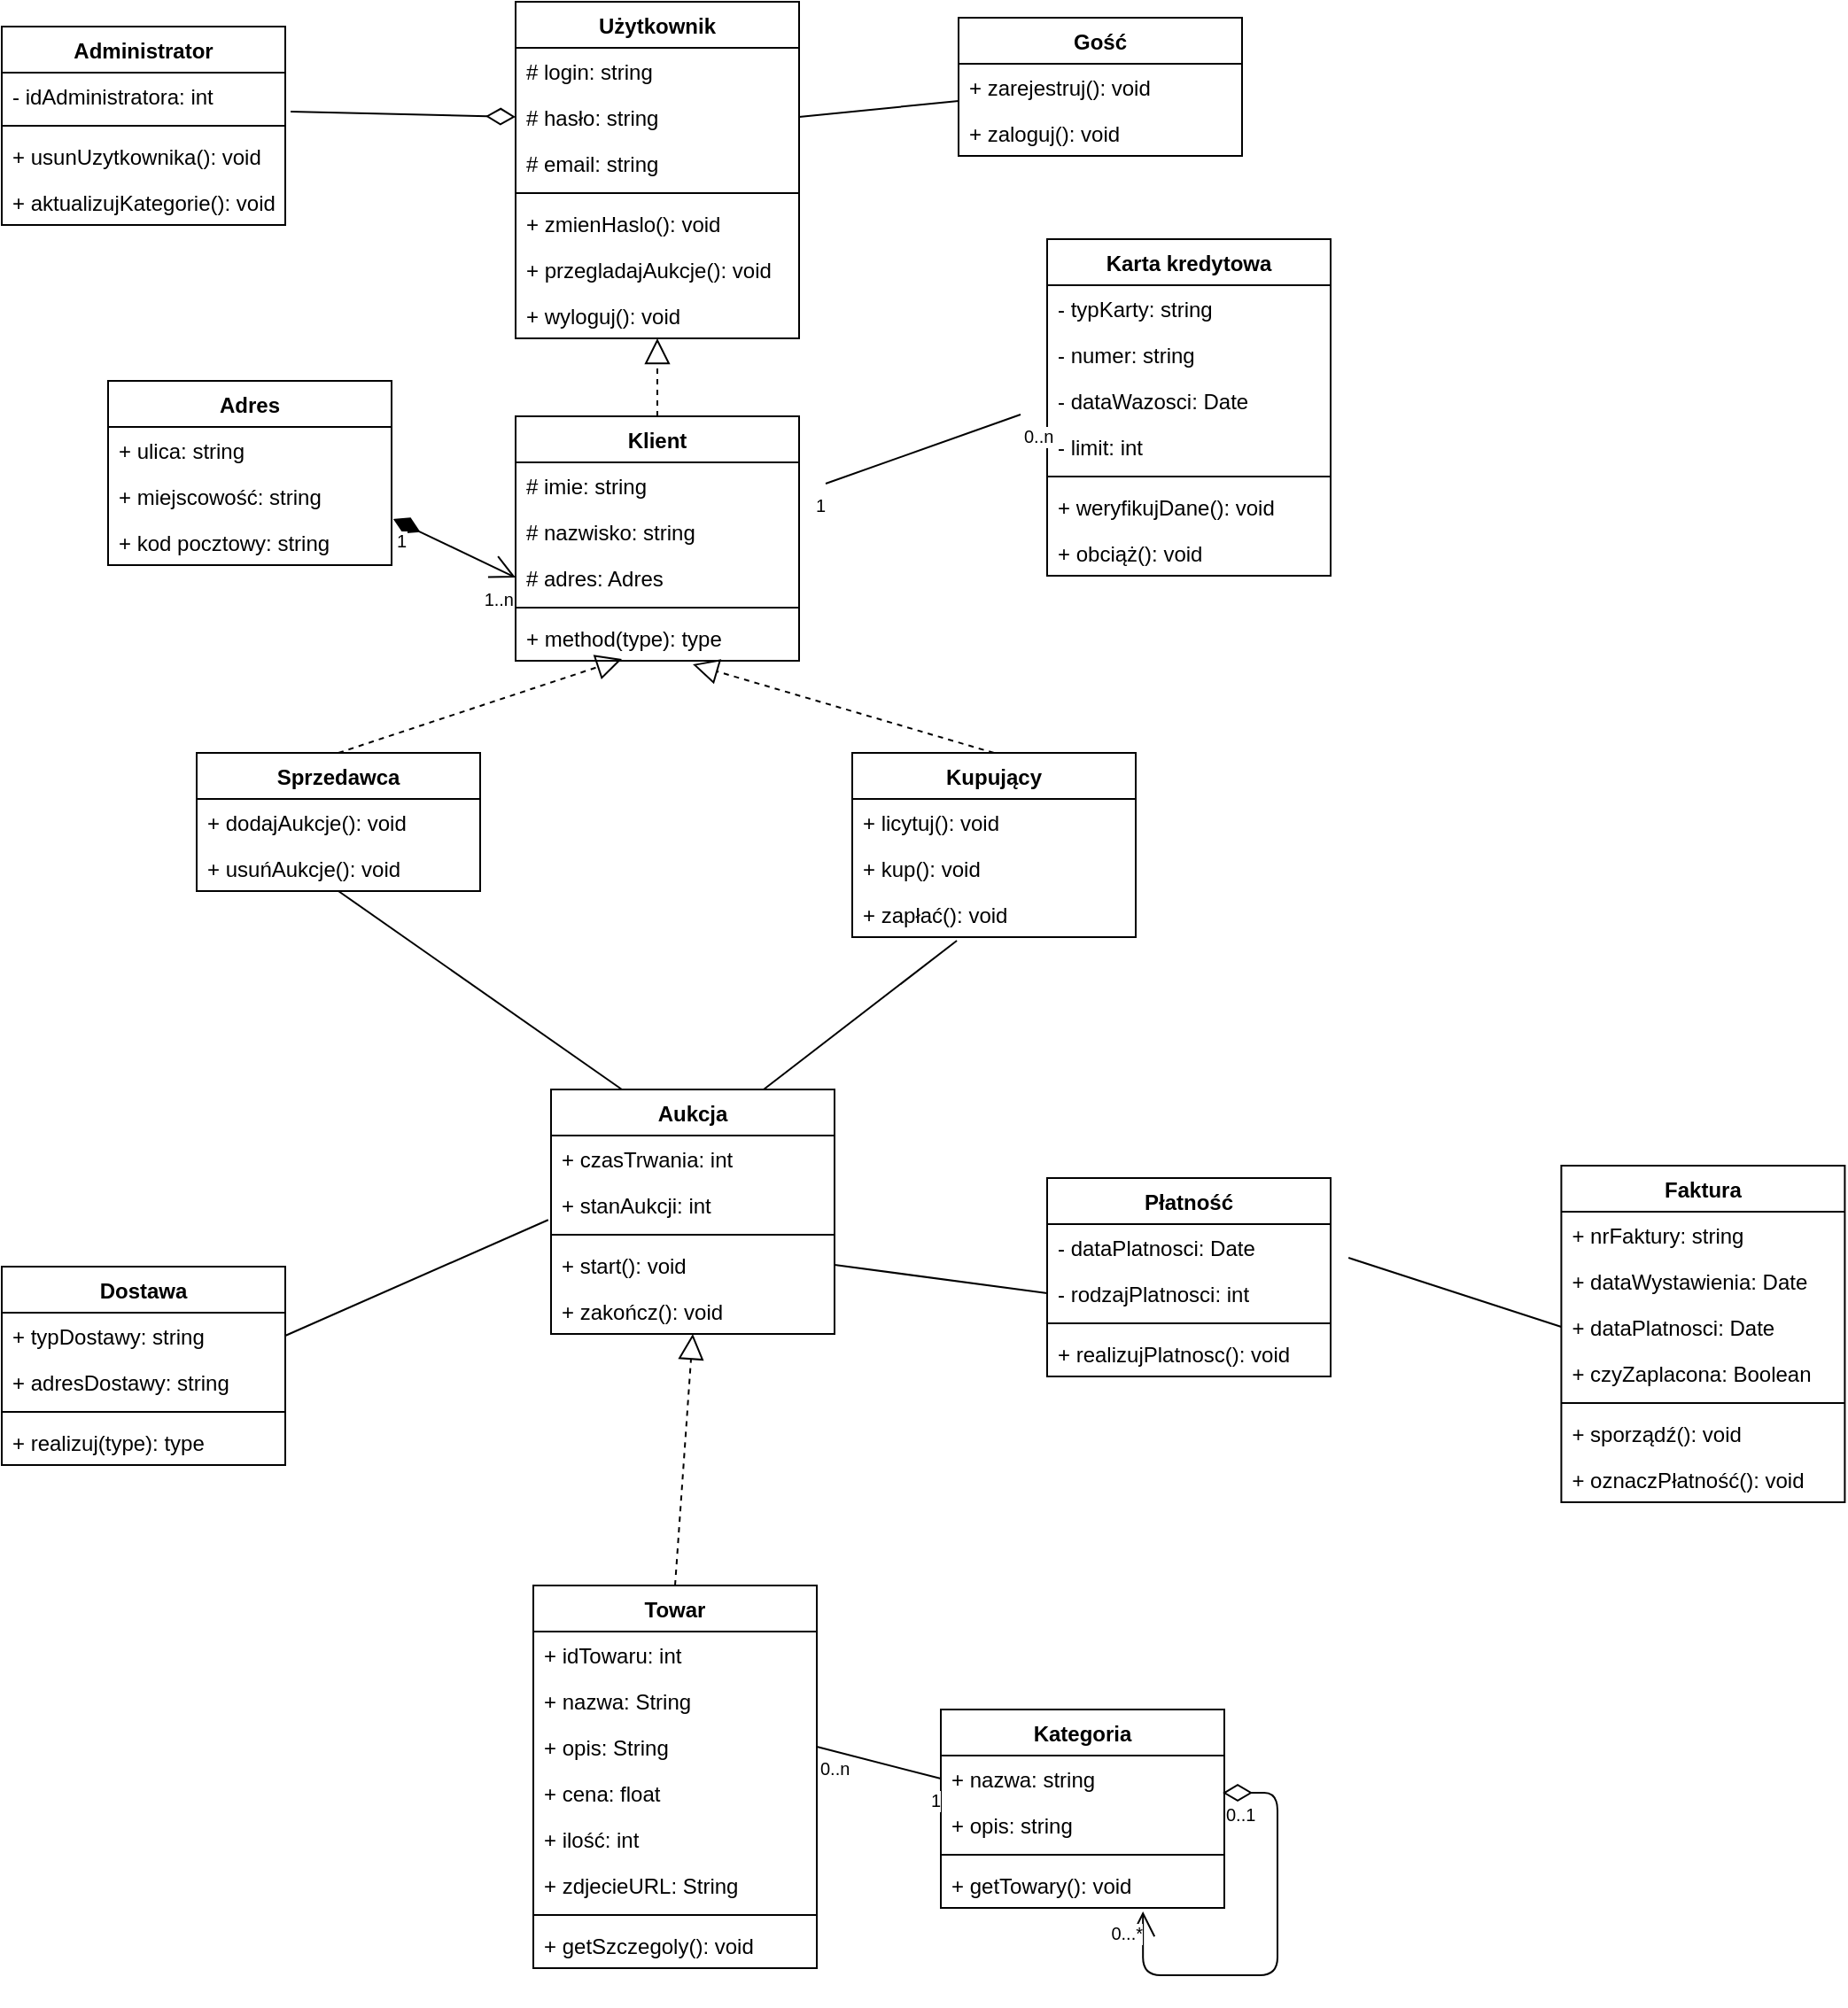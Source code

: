 <mxfile version="12.1.3" type="github" pages="1">
  <diagram name="Page-1" id="c4acf3e9-155e-7222-9cf6-157b1a14988f">
    <mxGraphModel dx="1024" dy="575" grid="1" gridSize="10" guides="1" tooltips="1" connect="1" arrows="1" fold="1" page="1" pageScale="1" pageWidth="850" pageHeight="1100" background="#ffffff" math="0" shadow="0">
      <root>
        <mxCell id="0"/>
        <mxCell id="1" parent="0"/>
        <mxCell id="OdX9hXqS-RiyLQQksaOV-4" value="Użytkownik" style="swimlane;fontStyle=1;align=center;verticalAlign=top;childLayout=stackLayout;horizontal=1;startSize=26;horizontalStack=0;resizeParent=1;resizeParentMax=0;resizeLast=0;collapsible=1;marginBottom=0;" parent="1" vertex="1">
          <mxGeometry x="350" y="16" width="160" height="190" as="geometry"/>
        </mxCell>
        <mxCell id="OdX9hXqS-RiyLQQksaOV-5" value="# login: string&#xa;" style="text;strokeColor=none;fillColor=none;align=left;verticalAlign=top;spacingLeft=4;spacingRight=4;overflow=hidden;rotatable=0;points=[[0,0.5],[1,0.5]];portConstraint=eastwest;" parent="OdX9hXqS-RiyLQQksaOV-4" vertex="1">
          <mxGeometry y="26" width="160" height="26" as="geometry"/>
        </mxCell>
        <mxCell id="OdX9hXqS-RiyLQQksaOV-9" value="# hasło: string&#xa;" style="text;strokeColor=none;fillColor=none;align=left;verticalAlign=top;spacingLeft=4;spacingRight=4;overflow=hidden;rotatable=0;points=[[0,0.5],[1,0.5]];portConstraint=eastwest;" parent="OdX9hXqS-RiyLQQksaOV-4" vertex="1">
          <mxGeometry y="52" width="160" height="26" as="geometry"/>
        </mxCell>
        <mxCell id="OdX9hXqS-RiyLQQksaOV-10" value="# email: string&#xa;" style="text;strokeColor=none;fillColor=none;align=left;verticalAlign=top;spacingLeft=4;spacingRight=4;overflow=hidden;rotatable=0;points=[[0,0.5],[1,0.5]];portConstraint=eastwest;" parent="OdX9hXqS-RiyLQQksaOV-4" vertex="1">
          <mxGeometry y="78" width="160" height="26" as="geometry"/>
        </mxCell>
        <mxCell id="OdX9hXqS-RiyLQQksaOV-6" value="" style="line;strokeWidth=1;fillColor=none;align=left;verticalAlign=middle;spacingTop=-1;spacingLeft=3;spacingRight=3;rotatable=0;labelPosition=right;points=[];portConstraint=eastwest;" parent="OdX9hXqS-RiyLQQksaOV-4" vertex="1">
          <mxGeometry y="104" width="160" height="8" as="geometry"/>
        </mxCell>
        <mxCell id="OdX9hXqS-RiyLQQksaOV-7" value="+ zmienHaslo(): void" style="text;strokeColor=none;fillColor=none;align=left;verticalAlign=top;spacingLeft=4;spacingRight=4;overflow=hidden;rotatable=0;points=[[0,0.5],[1,0.5]];portConstraint=eastwest;" parent="OdX9hXqS-RiyLQQksaOV-4" vertex="1">
          <mxGeometry y="112" width="160" height="26" as="geometry"/>
        </mxCell>
        <mxCell id="SAYPnjNzp63IuCQWjsaV-10" value="+ przegladajAukcje(): void" style="text;strokeColor=none;fillColor=none;align=left;verticalAlign=top;spacingLeft=4;spacingRight=4;overflow=hidden;rotatable=0;points=[[0,0.5],[1,0.5]];portConstraint=eastwest;" vertex="1" parent="OdX9hXqS-RiyLQQksaOV-4">
          <mxGeometry y="138" width="160" height="26" as="geometry"/>
        </mxCell>
        <mxCell id="OdX9hXqS-RiyLQQksaOV-8" value="+ wyloguj(): void" style="text;strokeColor=none;fillColor=none;align=left;verticalAlign=top;spacingLeft=4;spacingRight=4;overflow=hidden;rotatable=0;points=[[0,0.5],[1,0.5]];portConstraint=eastwest;" parent="OdX9hXqS-RiyLQQksaOV-4" vertex="1">
          <mxGeometry y="164" width="160" height="26" as="geometry"/>
        </mxCell>
        <mxCell id="OdX9hXqS-RiyLQQksaOV-11" value="Adres" style="swimlane;fontStyle=1;align=center;verticalAlign=top;childLayout=stackLayout;horizontal=1;startSize=26;horizontalStack=0;resizeParent=1;resizeParentMax=0;resizeLast=0;collapsible=1;marginBottom=0;" parent="1" vertex="1">
          <mxGeometry x="120" y="230" width="160" height="104" as="geometry"/>
        </mxCell>
        <mxCell id="OdX9hXqS-RiyLQQksaOV-12" value="+ ulica: string" style="text;strokeColor=none;fillColor=none;align=left;verticalAlign=top;spacingLeft=4;spacingRight=4;overflow=hidden;rotatable=0;points=[[0,0.5],[1,0.5]];portConstraint=eastwest;" parent="OdX9hXqS-RiyLQQksaOV-11" vertex="1">
          <mxGeometry y="26" width="160" height="26" as="geometry"/>
        </mxCell>
        <mxCell id="OdX9hXqS-RiyLQQksaOV-15" value="+ miejscowość: string" style="text;strokeColor=none;fillColor=none;align=left;verticalAlign=top;spacingLeft=4;spacingRight=4;overflow=hidden;rotatable=0;points=[[0,0.5],[1,0.5]];portConstraint=eastwest;" parent="OdX9hXqS-RiyLQQksaOV-11" vertex="1">
          <mxGeometry y="52" width="160" height="26" as="geometry"/>
        </mxCell>
        <mxCell id="OdX9hXqS-RiyLQQksaOV-16" value="+ kod pocztowy: string" style="text;strokeColor=none;fillColor=none;align=left;verticalAlign=top;spacingLeft=4;spacingRight=4;overflow=hidden;rotatable=0;points=[[0,0.5],[1,0.5]];portConstraint=eastwest;" parent="OdX9hXqS-RiyLQQksaOV-11" vertex="1">
          <mxGeometry y="78" width="160" height="26" as="geometry"/>
        </mxCell>
        <mxCell id="OdX9hXqS-RiyLQQksaOV-73" value="Karta kredytowa" style="swimlane;fontStyle=1;align=center;verticalAlign=top;childLayout=stackLayout;horizontal=1;startSize=26;horizontalStack=0;resizeParent=1;resizeParentMax=0;resizeLast=0;collapsible=1;marginBottom=0;" parent="1" vertex="1">
          <mxGeometry x="650" y="150" width="160" height="190" as="geometry"/>
        </mxCell>
        <mxCell id="OdX9hXqS-RiyLQQksaOV-74" value="- typKarty: string" style="text;strokeColor=none;fillColor=none;align=left;verticalAlign=top;spacingLeft=4;spacingRight=4;overflow=hidden;rotatable=0;points=[[0,0.5],[1,0.5]];portConstraint=eastwest;" parent="OdX9hXqS-RiyLQQksaOV-73" vertex="1">
          <mxGeometry y="26" width="160" height="26" as="geometry"/>
        </mxCell>
        <mxCell id="OdX9hXqS-RiyLQQksaOV-75" value="- numer: string" style="text;strokeColor=none;fillColor=none;align=left;verticalAlign=top;spacingLeft=4;spacingRight=4;overflow=hidden;rotatable=0;points=[[0,0.5],[1,0.5]];portConstraint=eastwest;" parent="OdX9hXqS-RiyLQQksaOV-73" vertex="1">
          <mxGeometry y="52" width="160" height="26" as="geometry"/>
        </mxCell>
        <mxCell id="OdX9hXqS-RiyLQQksaOV-76" value="- dataWazosci: Date" style="text;strokeColor=none;fillColor=none;align=left;verticalAlign=top;spacingLeft=4;spacingRight=4;overflow=hidden;rotatable=0;points=[[0,0.5],[1,0.5]];portConstraint=eastwest;" parent="OdX9hXqS-RiyLQQksaOV-73" vertex="1">
          <mxGeometry y="78" width="160" height="26" as="geometry"/>
        </mxCell>
        <mxCell id="OdX9hXqS-RiyLQQksaOV-80" value="- limit: int" style="text;strokeColor=none;fillColor=none;align=left;verticalAlign=top;spacingLeft=4;spacingRight=4;overflow=hidden;rotatable=0;points=[[0,0.5],[1,0.5]];portConstraint=eastwest;" parent="OdX9hXqS-RiyLQQksaOV-73" vertex="1">
          <mxGeometry y="104" width="160" height="26" as="geometry"/>
        </mxCell>
        <mxCell id="OdX9hXqS-RiyLQQksaOV-77" value="" style="line;strokeWidth=1;fillColor=none;align=left;verticalAlign=middle;spacingTop=-1;spacingLeft=3;spacingRight=3;rotatable=0;labelPosition=right;points=[];portConstraint=eastwest;" parent="OdX9hXqS-RiyLQQksaOV-73" vertex="1">
          <mxGeometry y="130" width="160" height="8" as="geometry"/>
        </mxCell>
        <mxCell id="OdX9hXqS-RiyLQQksaOV-78" value="+ weryfikujDane(): void" style="text;strokeColor=none;fillColor=none;align=left;verticalAlign=top;spacingLeft=4;spacingRight=4;overflow=hidden;rotatable=0;points=[[0,0.5],[1,0.5]];portConstraint=eastwest;" parent="OdX9hXqS-RiyLQQksaOV-73" vertex="1">
          <mxGeometry y="138" width="160" height="26" as="geometry"/>
        </mxCell>
        <mxCell id="OdX9hXqS-RiyLQQksaOV-85" value="+ obciąż(): void" style="text;strokeColor=none;fillColor=none;align=left;verticalAlign=top;spacingLeft=4;spacingRight=4;overflow=hidden;rotatable=0;points=[[0,0.5],[1,0.5]];portConstraint=eastwest;" parent="OdX9hXqS-RiyLQQksaOV-73" vertex="1">
          <mxGeometry y="164" width="160" height="26" as="geometry"/>
        </mxCell>
        <mxCell id="OdX9hXqS-RiyLQQksaOV-17" value="Administrator" style="swimlane;fontStyle=1;align=center;verticalAlign=top;childLayout=stackLayout;horizontal=1;startSize=26;horizontalStack=0;resizeParent=1;resizeParentMax=0;resizeLast=0;collapsible=1;marginBottom=0;" parent="1" vertex="1">
          <mxGeometry x="60" y="30" width="160" height="112" as="geometry"/>
        </mxCell>
        <mxCell id="OdX9hXqS-RiyLQQksaOV-18" value="- idAdministratora: int" style="text;strokeColor=none;fillColor=none;align=left;verticalAlign=top;spacingLeft=4;spacingRight=4;overflow=hidden;rotatable=0;points=[[0,0.5],[1,0.5]];portConstraint=eastwest;" parent="OdX9hXqS-RiyLQQksaOV-17" vertex="1">
          <mxGeometry y="26" width="160" height="26" as="geometry"/>
        </mxCell>
        <mxCell id="OdX9hXqS-RiyLQQksaOV-19" value="" style="line;strokeWidth=1;fillColor=none;align=left;verticalAlign=middle;spacingTop=-1;spacingLeft=3;spacingRight=3;rotatable=0;labelPosition=right;points=[];portConstraint=eastwest;" parent="OdX9hXqS-RiyLQQksaOV-17" vertex="1">
          <mxGeometry y="52" width="160" height="8" as="geometry"/>
        </mxCell>
        <mxCell id="OdX9hXqS-RiyLQQksaOV-20" value="+ usunUzytkownika(): void" style="text;strokeColor=none;fillColor=none;align=left;verticalAlign=top;spacingLeft=4;spacingRight=4;overflow=hidden;rotatable=0;points=[[0,0.5],[1,0.5]];portConstraint=eastwest;" parent="OdX9hXqS-RiyLQQksaOV-17" vertex="1">
          <mxGeometry y="60" width="160" height="26" as="geometry"/>
        </mxCell>
        <mxCell id="OdX9hXqS-RiyLQQksaOV-94" value="+ aktualizujKategorie(): void" style="text;strokeColor=none;fillColor=none;align=left;verticalAlign=top;spacingLeft=4;spacingRight=4;overflow=hidden;rotatable=0;points=[[0,0.5],[1,0.5]];portConstraint=eastwest;" parent="OdX9hXqS-RiyLQQksaOV-17" vertex="1">
          <mxGeometry y="86" width="160" height="26" as="geometry"/>
        </mxCell>
        <mxCell id="OdX9hXqS-RiyLQQksaOV-22" value="Klient" style="swimlane;fontStyle=1;align=center;verticalAlign=top;childLayout=stackLayout;horizontal=1;startSize=26;horizontalStack=0;resizeParent=1;resizeParentMax=0;resizeLast=0;collapsible=1;marginBottom=0;" parent="1" vertex="1">
          <mxGeometry x="350" y="250" width="160" height="138" as="geometry"/>
        </mxCell>
        <mxCell id="OdX9hXqS-RiyLQQksaOV-23" value="# imie: string" style="text;strokeColor=none;fillColor=none;align=left;verticalAlign=top;spacingLeft=4;spacingRight=4;overflow=hidden;rotatable=0;points=[[0,0.5],[1,0.5]];portConstraint=eastwest;" parent="OdX9hXqS-RiyLQQksaOV-22" vertex="1">
          <mxGeometry y="26" width="160" height="26" as="geometry"/>
        </mxCell>
        <mxCell id="OdX9hXqS-RiyLQQksaOV-26" value="# nazwisko: string" style="text;strokeColor=none;fillColor=none;align=left;verticalAlign=top;spacingLeft=4;spacingRight=4;overflow=hidden;rotatable=0;points=[[0,0.5],[1,0.5]];portConstraint=eastwest;" parent="OdX9hXqS-RiyLQQksaOV-22" vertex="1">
          <mxGeometry y="52" width="160" height="26" as="geometry"/>
        </mxCell>
        <mxCell id="OdX9hXqS-RiyLQQksaOV-27" value="# adres: Adres" style="text;strokeColor=none;fillColor=none;align=left;verticalAlign=top;spacingLeft=4;spacingRight=4;overflow=hidden;rotatable=0;points=[[0,0.5],[1,0.5]];portConstraint=eastwest;" parent="OdX9hXqS-RiyLQQksaOV-22" vertex="1">
          <mxGeometry y="78" width="160" height="26" as="geometry"/>
        </mxCell>
        <mxCell id="OdX9hXqS-RiyLQQksaOV-24" value="" style="line;strokeWidth=1;fillColor=none;align=left;verticalAlign=middle;spacingTop=-1;spacingLeft=3;spacingRight=3;rotatable=0;labelPosition=right;points=[];portConstraint=eastwest;" parent="OdX9hXqS-RiyLQQksaOV-22" vertex="1">
          <mxGeometry y="104" width="160" height="8" as="geometry"/>
        </mxCell>
        <mxCell id="OdX9hXqS-RiyLQQksaOV-25" value="+ method(type): type" style="text;strokeColor=none;fillColor=none;align=left;verticalAlign=top;spacingLeft=4;spacingRight=4;overflow=hidden;rotatable=0;points=[[0,0.5],[1,0.5]];portConstraint=eastwest;" parent="OdX9hXqS-RiyLQQksaOV-22" vertex="1">
          <mxGeometry y="112" width="160" height="26" as="geometry"/>
        </mxCell>
        <mxCell id="OdX9hXqS-RiyLQQksaOV-100" style="edgeStyle=none;rounded=0;comic=0;orthogonalLoop=1;jettySize=auto;html=1;exitX=0.5;exitY=1;exitDx=0;exitDy=0;entryX=0.25;entryY=0;entryDx=0;entryDy=0;shadow=0;startArrow=none;startFill=0;endArrow=none;endFill=0;targetPerimeterSpacing=10;" parent="1" source="OdX9hXqS-RiyLQQksaOV-28" target="OdX9hXqS-RiyLQQksaOV-86" edge="1">
          <mxGeometry relative="1" as="geometry"/>
        </mxCell>
        <mxCell id="OdX9hXqS-RiyLQQksaOV-28" value="Sprzedawca" style="swimlane;fontStyle=1;align=center;verticalAlign=top;childLayout=stackLayout;horizontal=1;startSize=26;horizontalStack=0;resizeParent=1;resizeParentMax=0;resizeLast=0;collapsible=1;marginBottom=0;" parent="1" vertex="1">
          <mxGeometry x="170" y="440" width="160" height="78" as="geometry"/>
        </mxCell>
        <mxCell id="OdX9hXqS-RiyLQQksaOV-31" value="+ dodajAukcje(): void" style="text;strokeColor=none;fillColor=none;align=left;verticalAlign=top;spacingLeft=4;spacingRight=4;overflow=hidden;rotatable=0;points=[[0,0.5],[1,0.5]];portConstraint=eastwest;" parent="OdX9hXqS-RiyLQQksaOV-28" vertex="1">
          <mxGeometry y="26" width="160" height="26" as="geometry"/>
        </mxCell>
        <mxCell id="OdX9hXqS-RiyLQQksaOV-97" value="+ usuńAukcje(): void" style="text;strokeColor=none;fillColor=none;align=left;verticalAlign=top;spacingLeft=4;spacingRight=4;overflow=hidden;rotatable=0;points=[[0,0.5],[1,0.5]];portConstraint=eastwest;" parent="OdX9hXqS-RiyLQQksaOV-28" vertex="1">
          <mxGeometry y="52" width="160" height="26" as="geometry"/>
        </mxCell>
        <mxCell id="OdX9hXqS-RiyLQQksaOV-32" value="Kupujący" style="swimlane;fontStyle=1;align=center;verticalAlign=top;childLayout=stackLayout;horizontal=1;startSize=26;horizontalStack=0;resizeParent=1;resizeParentMax=0;resizeLast=0;collapsible=1;marginBottom=0;" parent="1" vertex="1">
          <mxGeometry x="540" y="440" width="160" height="104" as="geometry"/>
        </mxCell>
        <mxCell id="OdX9hXqS-RiyLQQksaOV-35" value="+ licytuj(): void" style="text;strokeColor=none;fillColor=none;align=left;verticalAlign=top;spacingLeft=4;spacingRight=4;overflow=hidden;rotatable=0;points=[[0,0.5],[1,0.5]];portConstraint=eastwest;" parent="OdX9hXqS-RiyLQQksaOV-32" vertex="1">
          <mxGeometry y="26" width="160" height="26" as="geometry"/>
        </mxCell>
        <mxCell id="OdX9hXqS-RiyLQQksaOV-93" value="+ kup(): void" style="text;strokeColor=none;fillColor=none;align=left;verticalAlign=top;spacingLeft=4;spacingRight=4;overflow=hidden;rotatable=0;points=[[0,0.5],[1,0.5]];portConstraint=eastwest;" parent="OdX9hXqS-RiyLQQksaOV-32" vertex="1">
          <mxGeometry y="52" width="160" height="26" as="geometry"/>
        </mxCell>
        <mxCell id="OdX9hXqS-RiyLQQksaOV-92" value="+ zapłać(): void" style="text;strokeColor=none;fillColor=none;align=left;verticalAlign=top;spacingLeft=4;spacingRight=4;overflow=hidden;rotatable=0;points=[[0,0.5],[1,0.5]];portConstraint=eastwest;" parent="OdX9hXqS-RiyLQQksaOV-32" vertex="1">
          <mxGeometry y="78" width="160" height="26" as="geometry"/>
        </mxCell>
        <mxCell id="OdX9hXqS-RiyLQQksaOV-36" value="Kategoria" style="swimlane;fontStyle=1;align=center;verticalAlign=top;childLayout=stackLayout;horizontal=1;startSize=26;horizontalStack=0;resizeParent=1;resizeParentMax=0;resizeLast=0;collapsible=1;marginBottom=0;" parent="1" vertex="1">
          <mxGeometry x="590" y="980" width="160" height="112" as="geometry"/>
        </mxCell>
        <mxCell id="OdX9hXqS-RiyLQQksaOV-37" value="+ nazwa: string" style="text;strokeColor=none;fillColor=none;align=left;verticalAlign=top;spacingLeft=4;spacingRight=4;overflow=hidden;rotatable=0;points=[[0,0.5],[1,0.5]];portConstraint=eastwest;" parent="OdX9hXqS-RiyLQQksaOV-36" vertex="1">
          <mxGeometry y="26" width="160" height="26" as="geometry"/>
        </mxCell>
        <mxCell id="OdX9hXqS-RiyLQQksaOV-55" value="+ opis: string" style="text;strokeColor=none;fillColor=none;align=left;verticalAlign=top;spacingLeft=4;spacingRight=4;overflow=hidden;rotatable=0;points=[[0,0.5],[1,0.5]];portConstraint=eastwest;" parent="OdX9hXqS-RiyLQQksaOV-36" vertex="1">
          <mxGeometry y="52" width="160" height="26" as="geometry"/>
        </mxCell>
        <mxCell id="OdX9hXqS-RiyLQQksaOV-38" value="" style="line;strokeWidth=1;fillColor=none;align=left;verticalAlign=middle;spacingTop=-1;spacingLeft=3;spacingRight=3;rotatable=0;labelPosition=right;points=[];portConstraint=eastwest;" parent="OdX9hXqS-RiyLQQksaOV-36" vertex="1">
          <mxGeometry y="78" width="160" height="8" as="geometry"/>
        </mxCell>
        <mxCell id="OdX9hXqS-RiyLQQksaOV-39" value="+ getTowary(): void" style="text;strokeColor=none;fillColor=none;align=left;verticalAlign=top;spacingLeft=4;spacingRight=4;overflow=hidden;rotatable=0;points=[[0,0.5],[1,0.5]];portConstraint=eastwest;" parent="OdX9hXqS-RiyLQQksaOV-36" vertex="1">
          <mxGeometry y="86" width="160" height="26" as="geometry"/>
        </mxCell>
        <mxCell id="OdX9hXqS-RiyLQQksaOV-52" value="" style="endArrow=open;html=1;endSize=12;startArrow=diamondThin;startSize=14;startFill=0;edgeStyle=orthogonalEdgeStyle;exitX=0.994;exitY=0.808;exitDx=0;exitDy=0;exitPerimeter=0;entryX=0.713;entryY=1.077;entryDx=0;entryDy=0;entryPerimeter=0;anchorPointDirection=1;" parent="OdX9hXqS-RiyLQQksaOV-36" source="OdX9hXqS-RiyLQQksaOV-37" target="OdX9hXqS-RiyLQQksaOV-39" edge="1">
          <mxGeometry relative="1" as="geometry">
            <mxPoint x="180" y="49.5" as="sourcePoint"/>
            <mxPoint x="120" y="150" as="targetPoint"/>
            <Array as="points">
              <mxPoint x="190" y="47"/>
              <mxPoint x="190" y="150"/>
              <mxPoint x="114" y="150"/>
            </Array>
          </mxGeometry>
        </mxCell>
        <mxCell id="OdX9hXqS-RiyLQQksaOV-53" value="0..1" style="resizable=0;html=1;align=left;verticalAlign=top;labelBackgroundColor=#ffffff;fontSize=10;" parent="OdX9hXqS-RiyLQQksaOV-52" connectable="0" vertex="1">
          <mxGeometry x="-1" relative="1" as="geometry"/>
        </mxCell>
        <mxCell id="OdX9hXqS-RiyLQQksaOV-54" value="0...*" style="resizable=0;html=1;align=right;verticalAlign=top;labelBackgroundColor=#ffffff;fontSize=10;" parent="OdX9hXqS-RiyLQQksaOV-52" connectable="0" vertex="1">
          <mxGeometry x="1" relative="1" as="geometry"/>
        </mxCell>
        <mxCell id="OdX9hXqS-RiyLQQksaOV-40" value="Towar" style="swimlane;fontStyle=1;align=center;verticalAlign=top;childLayout=stackLayout;horizontal=1;startSize=26;horizontalStack=0;resizeParent=1;resizeParentMax=0;resizeLast=0;collapsible=1;marginBottom=0;" parent="1" vertex="1">
          <mxGeometry x="360" y="910" width="160" height="216" as="geometry"/>
        </mxCell>
        <mxCell id="OdX9hXqS-RiyLQQksaOV-41" value="+ idTowaru: int" style="text;strokeColor=none;fillColor=none;align=left;verticalAlign=top;spacingLeft=4;spacingRight=4;overflow=hidden;rotatable=0;points=[[0,0.5],[1,0.5]];portConstraint=eastwest;" parent="OdX9hXqS-RiyLQQksaOV-40" vertex="1">
          <mxGeometry y="26" width="160" height="26" as="geometry"/>
        </mxCell>
        <mxCell id="OdX9hXqS-RiyLQQksaOV-95" value="+ nazwa: String" style="text;strokeColor=none;fillColor=none;align=left;verticalAlign=top;spacingLeft=4;spacingRight=4;overflow=hidden;rotatable=0;points=[[0,0.5],[1,0.5]];portConstraint=eastwest;" parent="OdX9hXqS-RiyLQQksaOV-40" vertex="1">
          <mxGeometry y="52" width="160" height="26" as="geometry"/>
        </mxCell>
        <mxCell id="OdX9hXqS-RiyLQQksaOV-57" value="+ opis: String" style="text;strokeColor=none;fillColor=none;align=left;verticalAlign=top;spacingLeft=4;spacingRight=4;overflow=hidden;rotatable=0;points=[[0,0.5],[1,0.5]];portConstraint=eastwest;" parent="OdX9hXqS-RiyLQQksaOV-40" vertex="1">
          <mxGeometry y="78" width="160" height="26" as="geometry"/>
        </mxCell>
        <mxCell id="OdX9hXqS-RiyLQQksaOV-96" value="+ cena: float" style="text;strokeColor=none;fillColor=none;align=left;verticalAlign=top;spacingLeft=4;spacingRight=4;overflow=hidden;rotatable=0;points=[[0,0.5],[1,0.5]];portConstraint=eastwest;" parent="OdX9hXqS-RiyLQQksaOV-40" vertex="1">
          <mxGeometry y="104" width="160" height="26" as="geometry"/>
        </mxCell>
        <mxCell id="OdX9hXqS-RiyLQQksaOV-111" value="+ ilość: int" style="text;strokeColor=none;fillColor=none;align=left;verticalAlign=top;spacingLeft=4;spacingRight=4;overflow=hidden;rotatable=0;points=[[0,0.5],[1,0.5]];portConstraint=eastwest;" parent="OdX9hXqS-RiyLQQksaOV-40" vertex="1">
          <mxGeometry y="130" width="160" height="26" as="geometry"/>
        </mxCell>
        <mxCell id="OdX9hXqS-RiyLQQksaOV-58" value="+ zdjecieURL: String" style="text;strokeColor=none;fillColor=none;align=left;verticalAlign=top;spacingLeft=4;spacingRight=4;overflow=hidden;rotatable=0;points=[[0,0.5],[1,0.5]];portConstraint=eastwest;" parent="OdX9hXqS-RiyLQQksaOV-40" vertex="1">
          <mxGeometry y="156" width="160" height="26" as="geometry"/>
        </mxCell>
        <mxCell id="OdX9hXqS-RiyLQQksaOV-42" value="" style="line;strokeWidth=1;fillColor=none;align=left;verticalAlign=middle;spacingTop=-1;spacingLeft=3;spacingRight=3;rotatable=0;labelPosition=right;points=[];portConstraint=eastwest;" parent="OdX9hXqS-RiyLQQksaOV-40" vertex="1">
          <mxGeometry y="182" width="160" height="8" as="geometry"/>
        </mxCell>
        <mxCell id="OdX9hXqS-RiyLQQksaOV-43" value="+ getSzczegoly(): void" style="text;strokeColor=none;fillColor=none;align=left;verticalAlign=top;spacingLeft=4;spacingRight=4;overflow=hidden;rotatable=0;points=[[0,0.5],[1,0.5]];portConstraint=eastwest;" parent="OdX9hXqS-RiyLQQksaOV-40" vertex="1">
          <mxGeometry y="190" width="160" height="26" as="geometry"/>
        </mxCell>
        <mxCell id="OdX9hXqS-RiyLQQksaOV-44" value="Faktura" style="swimlane;fontStyle=1;align=center;verticalAlign=top;childLayout=stackLayout;horizontal=1;startSize=26;horizontalStack=0;resizeParent=1;resizeParentMax=0;resizeLast=0;collapsible=1;marginBottom=0;" parent="1" vertex="1">
          <mxGeometry x="940.2" y="673" width="160" height="190" as="geometry"/>
        </mxCell>
        <mxCell id="OdX9hXqS-RiyLQQksaOV-49" value="+ nrFaktury: string" style="text;strokeColor=none;fillColor=none;align=left;verticalAlign=top;spacingLeft=4;spacingRight=4;overflow=hidden;rotatable=0;points=[[0,0.5],[1,0.5]];portConstraint=eastwest;" parent="OdX9hXqS-RiyLQQksaOV-44" vertex="1">
          <mxGeometry y="26" width="160" height="26" as="geometry"/>
        </mxCell>
        <mxCell id="OdX9hXqS-RiyLQQksaOV-45" value="+ dataWystawienia: Date" style="text;strokeColor=none;fillColor=none;align=left;verticalAlign=top;spacingLeft=4;spacingRight=4;overflow=hidden;rotatable=0;points=[[0,0.5],[1,0.5]];portConstraint=eastwest;" parent="OdX9hXqS-RiyLQQksaOV-44" vertex="1">
          <mxGeometry y="52" width="160" height="26" as="geometry"/>
        </mxCell>
        <mxCell id="OdX9hXqS-RiyLQQksaOV-48" value="+ dataPlatnosci: Date" style="text;strokeColor=none;fillColor=none;align=left;verticalAlign=top;spacingLeft=4;spacingRight=4;overflow=hidden;rotatable=0;points=[[0,0.5],[1,0.5]];portConstraint=eastwest;" parent="OdX9hXqS-RiyLQQksaOV-44" vertex="1">
          <mxGeometry y="78" width="160" height="26" as="geometry"/>
        </mxCell>
        <mxCell id="OdX9hXqS-RiyLQQksaOV-50" value="+ czyZaplacona: Boolean" style="text;strokeColor=none;fillColor=none;align=left;verticalAlign=top;spacingLeft=4;spacingRight=4;overflow=hidden;rotatable=0;points=[[0,0.5],[1,0.5]];portConstraint=eastwest;" parent="OdX9hXqS-RiyLQQksaOV-44" vertex="1">
          <mxGeometry y="104" width="160" height="26" as="geometry"/>
        </mxCell>
        <mxCell id="OdX9hXqS-RiyLQQksaOV-46" value="" style="line;strokeWidth=1;fillColor=none;align=left;verticalAlign=middle;spacingTop=-1;spacingLeft=3;spacingRight=3;rotatable=0;labelPosition=right;points=[];portConstraint=eastwest;" parent="OdX9hXqS-RiyLQQksaOV-44" vertex="1">
          <mxGeometry y="130" width="160" height="8" as="geometry"/>
        </mxCell>
        <mxCell id="OdX9hXqS-RiyLQQksaOV-47" value="+ sporządź(): void" style="text;strokeColor=none;fillColor=none;align=left;verticalAlign=top;spacingLeft=4;spacingRight=4;overflow=hidden;rotatable=0;points=[[0,0.5],[1,0.5]];portConstraint=eastwest;" parent="OdX9hXqS-RiyLQQksaOV-44" vertex="1">
          <mxGeometry y="138" width="160" height="26" as="geometry"/>
        </mxCell>
        <mxCell id="OdX9hXqS-RiyLQQksaOV-51" value="+ oznaczPłatność(): void" style="text;strokeColor=none;fillColor=none;align=left;verticalAlign=top;spacingLeft=4;spacingRight=4;overflow=hidden;rotatable=0;points=[[0,0.5],[1,0.5]];portConstraint=eastwest;" parent="OdX9hXqS-RiyLQQksaOV-44" vertex="1">
          <mxGeometry y="164" width="160" height="26" as="geometry"/>
        </mxCell>
        <mxCell id="OdX9hXqS-RiyLQQksaOV-59" value="" style="endArrow=block;dashed=1;endFill=0;endSize=12;html=1;exitX=0.5;exitY=0;exitDx=0;exitDy=0;entryX=0.375;entryY=0.962;entryDx=0;entryDy=0;entryPerimeter=0;" parent="1" source="OdX9hXqS-RiyLQQksaOV-28" target="OdX9hXqS-RiyLQQksaOV-25" edge="1">
          <mxGeometry width="160" relative="1" as="geometry">
            <mxPoint x="520" y="530" as="sourcePoint"/>
            <mxPoint x="680" y="530" as="targetPoint"/>
          </mxGeometry>
        </mxCell>
        <mxCell id="OdX9hXqS-RiyLQQksaOV-60" value="" style="endArrow=block;dashed=1;endFill=0;endSize=12;html=1;exitX=0.5;exitY=0;exitDx=0;exitDy=0;entryX=0.625;entryY=1.077;entryDx=0;entryDy=0;entryPerimeter=0;" parent="1" source="OdX9hXqS-RiyLQQksaOV-32" target="OdX9hXqS-RiyLQQksaOV-25" edge="1">
          <mxGeometry width="160" relative="1" as="geometry">
            <mxPoint x="430" y="374" as="sourcePoint"/>
            <mxPoint x="480" y="297.012" as="targetPoint"/>
          </mxGeometry>
        </mxCell>
        <mxCell id="OdX9hXqS-RiyLQQksaOV-61" value="" style="endArrow=block;dashed=1;endFill=0;endSize=12;html=1;exitX=0.5;exitY=0;exitDx=0;exitDy=0;entryX=0.5;entryY=1;entryDx=0;entryDy=0;" parent="1" source="OdX9hXqS-RiyLQQksaOV-22" target="OdX9hXqS-RiyLQQksaOV-4" edge="1">
          <mxGeometry width="160" relative="1" as="geometry">
            <mxPoint x="430" y="374" as="sourcePoint"/>
            <mxPoint x="440" y="342.012" as="targetPoint"/>
          </mxGeometry>
        </mxCell>
        <mxCell id="OdX9hXqS-RiyLQQksaOV-70" value="" style="endArrow=open;html=1;endSize=12;startArrow=diamondThin;startSize=14;startFill=1;shadow=0;exitX=1.006;exitY=0;exitDx=0;exitDy=0;exitPerimeter=0;entryX=0;entryY=0.5;entryDx=0;entryDy=0;" parent="1" source="OdX9hXqS-RiyLQQksaOV-16" target="OdX9hXqS-RiyLQQksaOV-27" edge="1">
          <mxGeometry relative="1" as="geometry">
            <mxPoint x="210" y="317.5" as="sourcePoint"/>
            <mxPoint x="370" y="317.5" as="targetPoint"/>
          </mxGeometry>
        </mxCell>
        <mxCell id="OdX9hXqS-RiyLQQksaOV-71" value="1" style="resizable=0;html=1;align=left;verticalAlign=top;labelBackgroundColor=#ffffff;fontSize=10;" parent="OdX9hXqS-RiyLQQksaOV-70" connectable="0" vertex="1">
          <mxGeometry x="-1" relative="1" as="geometry"/>
        </mxCell>
        <mxCell id="OdX9hXqS-RiyLQQksaOV-72" value="1..n" style="resizable=0;html=1;align=right;verticalAlign=top;labelBackgroundColor=#ffffff;fontSize=10;" parent="OdX9hXqS-RiyLQQksaOV-70" connectable="0" vertex="1">
          <mxGeometry x="1" relative="1" as="geometry"/>
        </mxCell>
        <mxCell id="OdX9hXqS-RiyLQQksaOV-81" value="" style="endArrow=none;html=1;endSize=12;startArrow=none;startSize=14;startFill=0;shadow=0;endFill=0;targetPerimeterSpacing=10;" parent="1" edge="1">
          <mxGeometry relative="1" as="geometry">
            <mxPoint x="635" y="249" as="sourcePoint"/>
            <mxPoint x="525" y="288" as="targetPoint"/>
          </mxGeometry>
        </mxCell>
        <mxCell id="OdX9hXqS-RiyLQQksaOV-82" value="0..n" style="resizable=0;html=1;align=left;verticalAlign=top;labelBackgroundColor=#ffffff;fontSize=10;" parent="OdX9hXqS-RiyLQQksaOV-81" connectable="0" vertex="1">
          <mxGeometry x="-1" relative="1" as="geometry"/>
        </mxCell>
        <mxCell id="OdX9hXqS-RiyLQQksaOV-83" value="1" style="resizable=0;html=1;align=right;verticalAlign=top;labelBackgroundColor=#ffffff;fontSize=10;" parent="OdX9hXqS-RiyLQQksaOV-81" connectable="0" vertex="1">
          <mxGeometry x="1" relative="1" as="geometry"/>
        </mxCell>
        <mxCell id="OdX9hXqS-RiyLQQksaOV-101" style="edgeStyle=none;rounded=0;comic=0;orthogonalLoop=1;jettySize=auto;html=1;exitX=0.75;exitY=0;exitDx=0;exitDy=0;entryX=0.369;entryY=1.077;entryDx=0;entryDy=0;entryPerimeter=0;shadow=0;startArrow=none;startFill=0;endArrow=none;endFill=0;targetPerimeterSpacing=10;" parent="1" source="OdX9hXqS-RiyLQQksaOV-86" target="OdX9hXqS-RiyLQQksaOV-92" edge="1">
          <mxGeometry relative="1" as="geometry"/>
        </mxCell>
        <mxCell id="OdX9hXqS-RiyLQQksaOV-86" value="Aukcja" style="swimlane;fontStyle=1;align=center;verticalAlign=top;childLayout=stackLayout;horizontal=1;startSize=26;horizontalStack=0;resizeParent=1;resizeParentMax=0;resizeLast=0;collapsible=1;marginBottom=0;" parent="1" vertex="1">
          <mxGeometry x="370" y="630" width="160" height="138" as="geometry"/>
        </mxCell>
        <mxCell id="OdX9hXqS-RiyLQQksaOV-87" value="+ czasTrwania: int" style="text;strokeColor=none;fillColor=none;align=left;verticalAlign=top;spacingLeft=4;spacingRight=4;overflow=hidden;rotatable=0;points=[[0,0.5],[1,0.5]];portConstraint=eastwest;" parent="OdX9hXqS-RiyLQQksaOV-86" vertex="1">
          <mxGeometry y="26" width="160" height="26" as="geometry"/>
        </mxCell>
        <mxCell id="OdX9hXqS-RiyLQQksaOV-99" value="+ stanAukcji: int" style="text;strokeColor=none;fillColor=none;align=left;verticalAlign=top;spacingLeft=4;spacingRight=4;overflow=hidden;rotatable=0;points=[[0,0.5],[1,0.5]];portConstraint=eastwest;" parent="OdX9hXqS-RiyLQQksaOV-86" vertex="1">
          <mxGeometry y="52" width="160" height="26" as="geometry"/>
        </mxCell>
        <mxCell id="OdX9hXqS-RiyLQQksaOV-88" value="" style="line;strokeWidth=1;fillColor=none;align=left;verticalAlign=middle;spacingTop=-1;spacingLeft=3;spacingRight=3;rotatable=0;labelPosition=right;points=[];portConstraint=eastwest;" parent="OdX9hXqS-RiyLQQksaOV-86" vertex="1">
          <mxGeometry y="78" width="160" height="8" as="geometry"/>
        </mxCell>
        <mxCell id="OdX9hXqS-RiyLQQksaOV-89" value="+ start(): void" style="text;strokeColor=none;fillColor=none;align=left;verticalAlign=top;spacingLeft=4;spacingRight=4;overflow=hidden;rotatable=0;points=[[0,0.5],[1,0.5]];portConstraint=eastwest;" parent="OdX9hXqS-RiyLQQksaOV-86" vertex="1">
          <mxGeometry y="86" width="160" height="26" as="geometry"/>
        </mxCell>
        <mxCell id="SAYPnjNzp63IuCQWjsaV-1" value="+ zakończ(): void" style="text;strokeColor=none;fillColor=none;align=left;verticalAlign=top;spacingLeft=4;spacingRight=4;overflow=hidden;rotatable=0;points=[[0,0.5],[1,0.5]];portConstraint=eastwest;" vertex="1" parent="OdX9hXqS-RiyLQQksaOV-86">
          <mxGeometry y="112" width="160" height="26" as="geometry"/>
        </mxCell>
        <mxCell id="OdX9hXqS-RiyLQQksaOV-90" value="" style="endArrow=none;html=1;endSize=12;startArrow=diamondThin;startSize=14;startFill=0;align=left;verticalAlign=bottom;shadow=0;entryX=1.019;entryY=0.846;entryDx=0;entryDy=0;entryPerimeter=0;endFill=0;exitX=0;exitY=0.5;exitDx=0;exitDy=0;" parent="1" source="OdX9hXqS-RiyLQQksaOV-9" target="OdX9hXqS-RiyLQQksaOV-18" edge="1">
          <mxGeometry x="-1" y="3" relative="1" as="geometry">
            <mxPoint x="320" y="78" as="sourcePoint"/>
            <mxPoint x="300" y="506.5" as="targetPoint"/>
          </mxGeometry>
        </mxCell>
        <mxCell id="OdX9hXqS-RiyLQQksaOV-102" value="" style="endArrow=none;html=1;endSize=12;startArrow=none;startSize=14;startFill=0;shadow=0;endFill=0;targetPerimeterSpacing=10;entryX=0;entryY=0.5;entryDx=0;entryDy=0;exitX=1;exitY=0.5;exitDx=0;exitDy=0;" parent="1" source="OdX9hXqS-RiyLQQksaOV-57" target="OdX9hXqS-RiyLQQksaOV-37" edge="1">
          <mxGeometry relative="1" as="geometry">
            <mxPoint x="335" y="780" as="sourcePoint"/>
            <mxPoint x="225" y="819" as="targetPoint"/>
          </mxGeometry>
        </mxCell>
        <mxCell id="OdX9hXqS-RiyLQQksaOV-103" value="0..n" style="resizable=0;html=1;align=left;verticalAlign=top;labelBackgroundColor=#ffffff;fontSize=10;" parent="OdX9hXqS-RiyLQQksaOV-102" connectable="0" vertex="1">
          <mxGeometry x="-1" relative="1" as="geometry"/>
        </mxCell>
        <mxCell id="OdX9hXqS-RiyLQQksaOV-104" value="1" style="resizable=0;html=1;align=right;verticalAlign=top;labelBackgroundColor=#ffffff;fontSize=10;" parent="OdX9hXqS-RiyLQQksaOV-102" connectable="0" vertex="1">
          <mxGeometry x="1" relative="1" as="geometry"/>
        </mxCell>
        <mxCell id="OdX9hXqS-RiyLQQksaOV-109" value="" style="endArrow=block;dashed=1;endFill=0;endSize=12;html=1;exitX=0.5;exitY=0;exitDx=0;exitDy=0;entryX=0.5;entryY=1;entryDx=0;entryDy=0;" parent="1" source="OdX9hXqS-RiyLQQksaOV-40" target="OdX9hXqS-RiyLQQksaOV-86" edge="1">
          <mxGeometry width="160" relative="1" as="geometry">
            <mxPoint x="260" y="450" as="sourcePoint"/>
            <mxPoint x="420" y="397.012" as="targetPoint"/>
          </mxGeometry>
        </mxCell>
        <mxCell id="OdX9hXqS-RiyLQQksaOV-110" style="edgeStyle=none;rounded=0;comic=0;orthogonalLoop=1;jettySize=auto;html=1;exitX=0;exitY=0.5;exitDx=0;exitDy=0;entryX=1.063;entryY=0.731;entryDx=0;entryDy=0;shadow=0;startArrow=none;startFill=0;endArrow=none;endFill=0;targetPerimeterSpacing=10;entryPerimeter=0;" parent="1" source="OdX9hXqS-RiyLQQksaOV-48" target="SAYPnjNzp63IuCQWjsaV-12" edge="1">
          <mxGeometry relative="1" as="geometry"/>
        </mxCell>
        <mxCell id="SAYPnjNzp63IuCQWjsaV-2" value="Gość" style="swimlane;fontStyle=1;align=center;verticalAlign=top;childLayout=stackLayout;horizontal=1;startSize=26;horizontalStack=0;resizeParent=1;resizeParentMax=0;resizeLast=0;collapsible=1;marginBottom=0;" vertex="1" parent="1">
          <mxGeometry x="600" y="25" width="160" height="78" as="geometry"/>
        </mxCell>
        <mxCell id="SAYPnjNzp63IuCQWjsaV-5" value="+ zarejestruj(): void" style="text;strokeColor=none;fillColor=none;align=left;verticalAlign=top;spacingLeft=4;spacingRight=4;overflow=hidden;rotatable=0;points=[[0,0.5],[1,0.5]];portConstraint=eastwest;" vertex="1" parent="SAYPnjNzp63IuCQWjsaV-2">
          <mxGeometry y="26" width="160" height="26" as="geometry"/>
        </mxCell>
        <mxCell id="SAYPnjNzp63IuCQWjsaV-8" value="+ zaloguj(): void" style="text;strokeColor=none;fillColor=none;align=left;verticalAlign=top;spacingLeft=4;spacingRight=4;overflow=hidden;rotatable=0;points=[[0,0.5],[1,0.5]];portConstraint=eastwest;" vertex="1" parent="SAYPnjNzp63IuCQWjsaV-2">
          <mxGeometry y="52" width="160" height="26" as="geometry"/>
        </mxCell>
        <mxCell id="SAYPnjNzp63IuCQWjsaV-7" style="rounded=0;orthogonalLoop=1;jettySize=auto;html=1;exitX=1;exitY=0.5;exitDx=0;exitDy=0;endArrow=none;endFill=0;" edge="1" parent="1" source="OdX9hXqS-RiyLQQksaOV-9" target="SAYPnjNzp63IuCQWjsaV-5">
          <mxGeometry relative="1" as="geometry"/>
        </mxCell>
        <mxCell id="SAYPnjNzp63IuCQWjsaV-11" value="Płatność" style="swimlane;fontStyle=1;align=center;verticalAlign=top;childLayout=stackLayout;horizontal=1;startSize=26;horizontalStack=0;resizeParent=1;resizeParentMax=0;resizeLast=0;collapsible=1;marginBottom=0;" vertex="1" parent="1">
          <mxGeometry x="650" y="680" width="160" height="112" as="geometry"/>
        </mxCell>
        <mxCell id="SAYPnjNzp63IuCQWjsaV-12" value="- dataPlatnosci: Date" style="text;strokeColor=none;fillColor=none;align=left;verticalAlign=top;spacingLeft=4;spacingRight=4;overflow=hidden;rotatable=0;points=[[0,0.5],[1,0.5]];portConstraint=eastwest;" vertex="1" parent="SAYPnjNzp63IuCQWjsaV-11">
          <mxGeometry y="26" width="160" height="26" as="geometry"/>
        </mxCell>
        <mxCell id="SAYPnjNzp63IuCQWjsaV-15" value="- rodzajPlatnosci: int" style="text;strokeColor=none;fillColor=none;align=left;verticalAlign=top;spacingLeft=4;spacingRight=4;overflow=hidden;rotatable=0;points=[[0,0.5],[1,0.5]];portConstraint=eastwest;" vertex="1" parent="SAYPnjNzp63IuCQWjsaV-11">
          <mxGeometry y="52" width="160" height="26" as="geometry"/>
        </mxCell>
        <mxCell id="SAYPnjNzp63IuCQWjsaV-13" value="" style="line;strokeWidth=1;fillColor=none;align=left;verticalAlign=middle;spacingTop=-1;spacingLeft=3;spacingRight=3;rotatable=0;labelPosition=right;points=[];portConstraint=eastwest;" vertex="1" parent="SAYPnjNzp63IuCQWjsaV-11">
          <mxGeometry y="78" width="160" height="8" as="geometry"/>
        </mxCell>
        <mxCell id="SAYPnjNzp63IuCQWjsaV-14" value="+ realizujPlatnosc(): void" style="text;strokeColor=none;fillColor=none;align=left;verticalAlign=top;spacingLeft=4;spacingRight=4;overflow=hidden;rotatable=0;points=[[0,0.5],[1,0.5]];portConstraint=eastwest;" vertex="1" parent="SAYPnjNzp63IuCQWjsaV-11">
          <mxGeometry y="86" width="160" height="26" as="geometry"/>
        </mxCell>
        <mxCell id="SAYPnjNzp63IuCQWjsaV-16" style="edgeStyle=none;rounded=0;orthogonalLoop=1;jettySize=auto;html=1;exitX=1;exitY=0.5;exitDx=0;exitDy=0;entryX=0;entryY=0.5;entryDx=0;entryDy=0;endArrow=none;endFill=0;" edge="1" parent="1" source="OdX9hXqS-RiyLQQksaOV-89" target="SAYPnjNzp63IuCQWjsaV-15">
          <mxGeometry relative="1" as="geometry"/>
        </mxCell>
        <mxCell id="SAYPnjNzp63IuCQWjsaV-18" value="Dostawa" style="swimlane;fontStyle=1;align=center;verticalAlign=top;childLayout=stackLayout;horizontal=1;startSize=26;horizontalStack=0;resizeParent=1;resizeParentMax=0;resizeLast=0;collapsible=1;marginBottom=0;" vertex="1" parent="1">
          <mxGeometry x="60" y="730" width="160" height="112" as="geometry"/>
        </mxCell>
        <mxCell id="SAYPnjNzp63IuCQWjsaV-19" value="+ typDostawy: string" style="text;strokeColor=none;fillColor=none;align=left;verticalAlign=top;spacingLeft=4;spacingRight=4;overflow=hidden;rotatable=0;points=[[0,0.5],[1,0.5]];portConstraint=eastwest;" vertex="1" parent="SAYPnjNzp63IuCQWjsaV-18">
          <mxGeometry y="26" width="160" height="26" as="geometry"/>
        </mxCell>
        <mxCell id="SAYPnjNzp63IuCQWjsaV-25" value="+ adresDostawy: string" style="text;strokeColor=none;fillColor=none;align=left;verticalAlign=top;spacingLeft=4;spacingRight=4;overflow=hidden;rotatable=0;points=[[0,0.5],[1,0.5]];portConstraint=eastwest;" vertex="1" parent="SAYPnjNzp63IuCQWjsaV-18">
          <mxGeometry y="52" width="160" height="26" as="geometry"/>
        </mxCell>
        <mxCell id="SAYPnjNzp63IuCQWjsaV-20" value="" style="line;strokeWidth=1;fillColor=none;align=left;verticalAlign=middle;spacingTop=-1;spacingLeft=3;spacingRight=3;rotatable=0;labelPosition=right;points=[];portConstraint=eastwest;" vertex="1" parent="SAYPnjNzp63IuCQWjsaV-18">
          <mxGeometry y="78" width="160" height="8" as="geometry"/>
        </mxCell>
        <mxCell id="SAYPnjNzp63IuCQWjsaV-21" value="+ realizuj(type): type" style="text;strokeColor=none;fillColor=none;align=left;verticalAlign=top;spacingLeft=4;spacingRight=4;overflow=hidden;rotatable=0;points=[[0,0.5],[1,0.5]];portConstraint=eastwest;" vertex="1" parent="SAYPnjNzp63IuCQWjsaV-18">
          <mxGeometry y="86" width="160" height="26" as="geometry"/>
        </mxCell>
        <mxCell id="SAYPnjNzp63IuCQWjsaV-22" style="edgeStyle=none;rounded=0;orthogonalLoop=1;jettySize=auto;html=1;exitX=1;exitY=0.5;exitDx=0;exitDy=0;entryX=-0.01;entryY=0.831;entryDx=0;entryDy=0;entryPerimeter=0;endArrow=none;endFill=0;" edge="1" parent="1" source="SAYPnjNzp63IuCQWjsaV-19" target="OdX9hXqS-RiyLQQksaOV-99">
          <mxGeometry relative="1" as="geometry"/>
        </mxCell>
      </root>
    </mxGraphModel>
  </diagram>
</mxfile>
